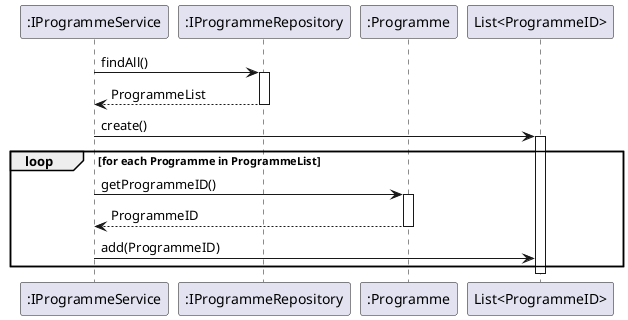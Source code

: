 @startuml
participant ":IProgrammeService" as ProgrammeService
participant ":IProgrammeRepository" as ProgrammeRepository
participant ":Programme" as Programme
participant "List<ProgrammeID>" as ProgrammeIDList

ProgrammeService -> ProgrammeRepository : findAll()
activate ProgrammeRepository
ProgrammeRepository --> ProgrammeService : ProgrammeList
deactivate ProgrammeRepository

ProgrammeService -> ProgrammeIDList : create()
activate ProgrammeIDList

loop for each Programme in ProgrammeList
    ProgrammeService -> Programme : getProgrammeID()
    activate Programme
    Programme --> ProgrammeService : ProgrammeID
    deactivate Programme

    ProgrammeService -> ProgrammeIDList : add(ProgrammeID)
end

deactivate ProgrammeIDList
@enduml
